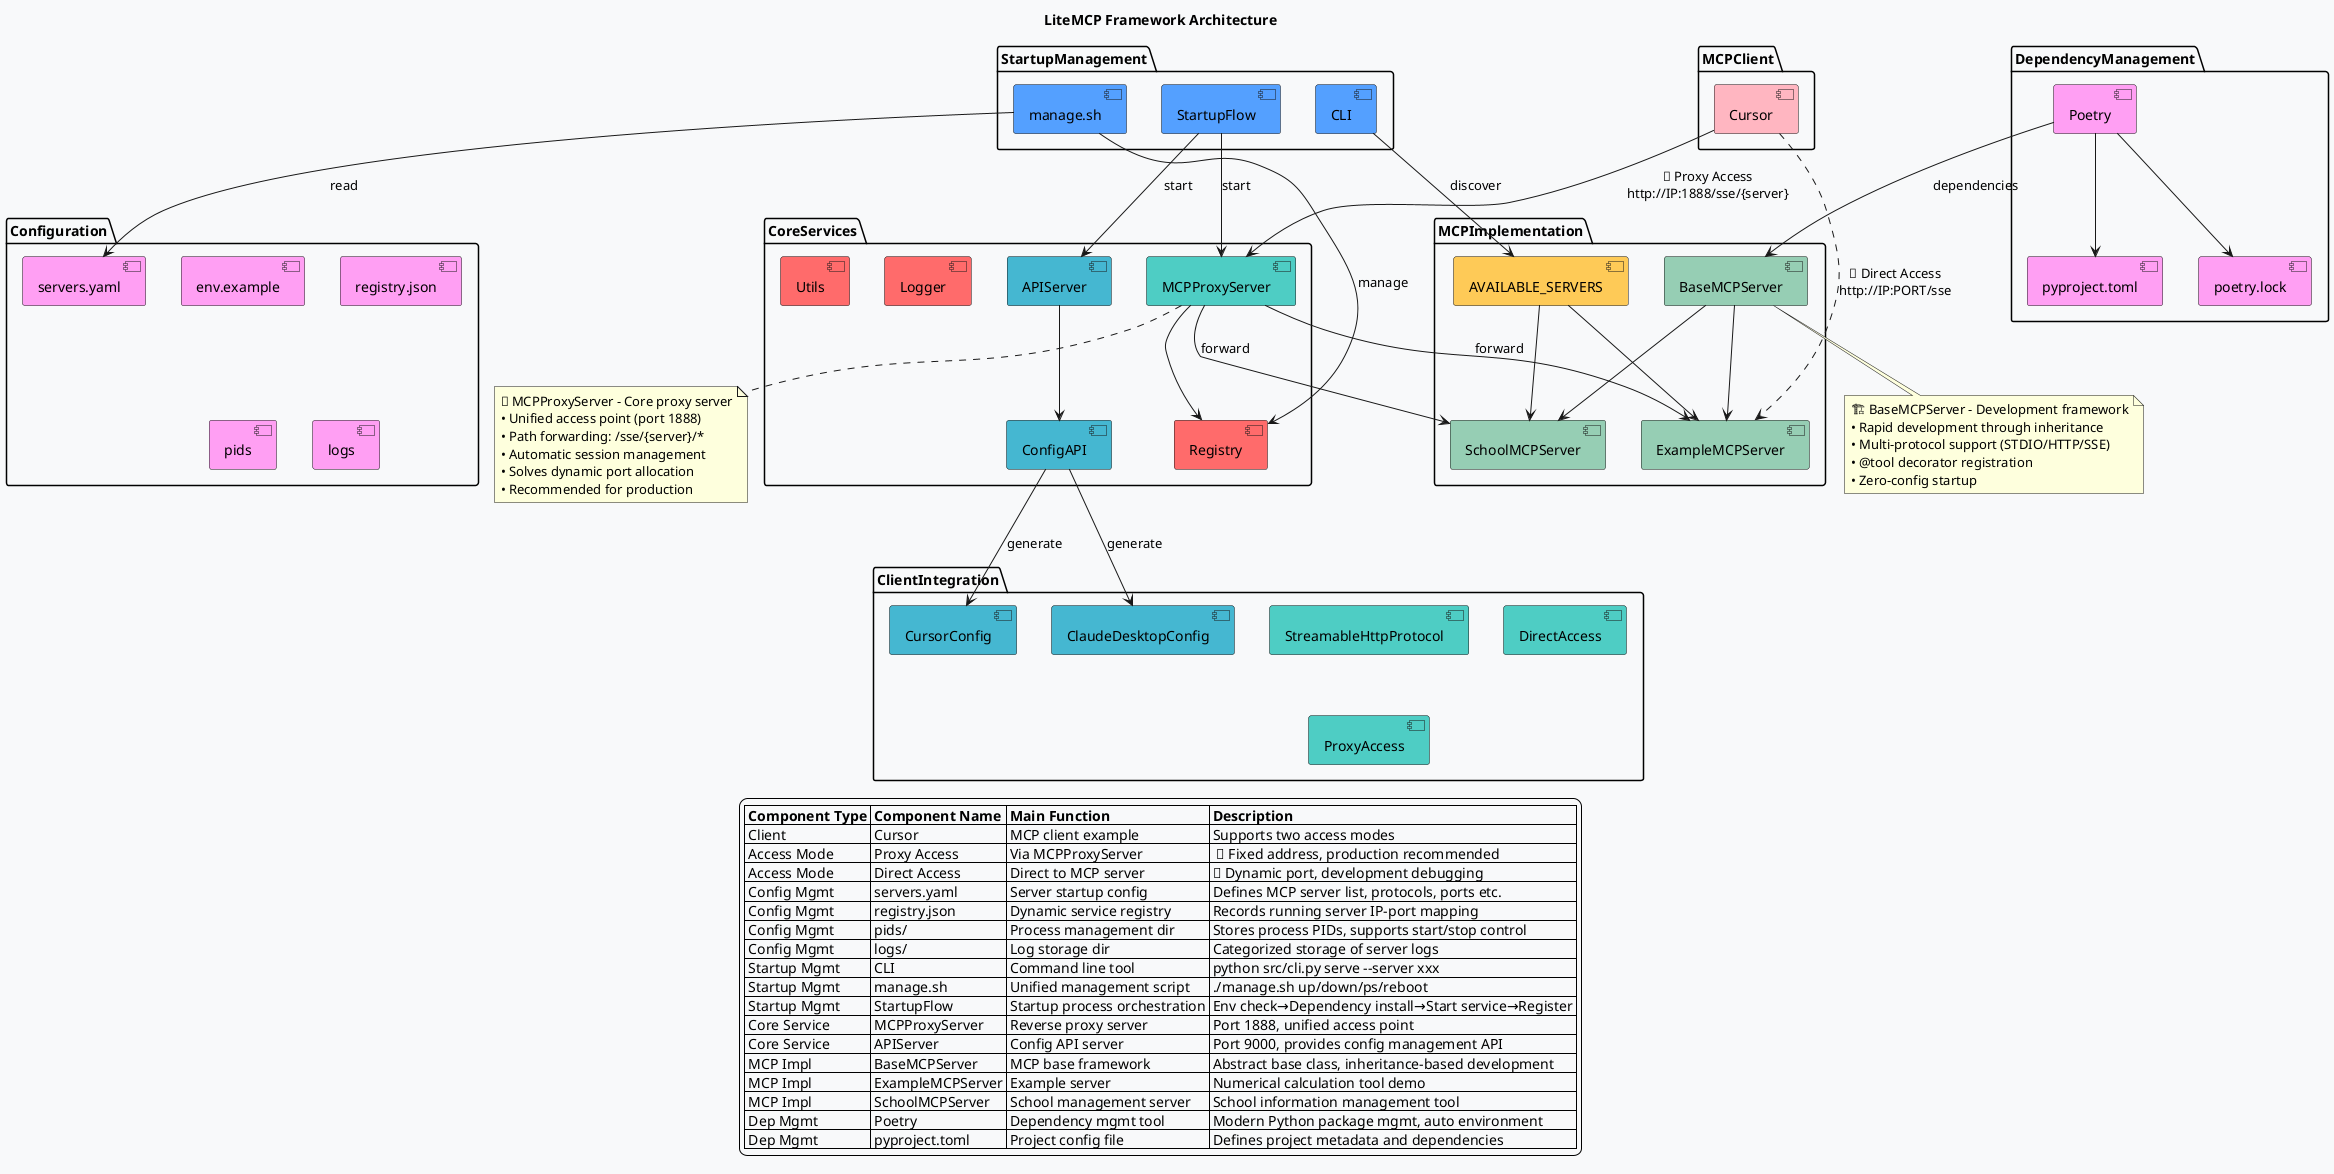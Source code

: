 @startuml
title LiteMCP Framework Architecture


skinparam backgroundColor #F8F9FA


package DependencyManagement {
    [Poetry] #FF9FF3
    [pyproject.toml] #FF9FF3
    [poetry.lock] #FF9FF3

    Poetry --> pyproject.toml
    Poetry --> poetry.lock
}


package Configuration {
    [servers.yaml] #FF9FF3
    [env.example] #FF9FF3
    [registry.json] #FF9FF3
    [pids] #FF9FF3
    [logs] #FF9FF3
}


package CoreServices {
    [MCPProxyServer] #4ECDC4
    [APIServer] #45B7D1
    [ConfigAPI] #45B7D1
    [Registry] #FF6B6B
    [Logger] #FF6B6B
    [Utils] #FF6B6B
    
    APIServer --> ConfigAPI
    MCPProxyServer --> Registry
}


package MCPImplementation {
    [BaseMCPServer] #96CEB4
    [ExampleMCPServer] #96CEB4
    [SchoolMCPServer] #96CEB4
    [AVAILABLE_SERVERS] #FECA57
    
    BaseMCPServer --> ExampleMCPServer
    BaseMCPServer --> SchoolMCPServer
    AVAILABLE_SERVERS --> ExampleMCPServer
    AVAILABLE_SERVERS --> SchoolMCPServer
}


package StartupManagement {
    [CLI] #54A0FF
    [manage.sh] #54A0FF
    [StartupFlow] #54A0FF
}


package ClientIntegration {
    [CursorConfig] #45B7D1
    [ClaudeDesktopConfig] #45B7D1
    [StreamableHttpProtocol] #4ECDC4
    [DirectAccess] #4ECDC4
    [ProxyAccess] #4ECDC4
}


package MCPClient {
    [Cursor] #FFB6C1
}


' Proxy access mode (Recommended) - Solid line
Cursor --> MCPProxyServer : 🌟 Proxy Access\nhttp://IP:1888/sse/{server}
MCPProxyServer --> ExampleMCPServer : forward
MCPProxyServer --> SchoolMCPServer : forward


' Direct access mode (Development debugging) - Dashed line
Cursor ..> ExampleMCPServer :  🔧 Direct Access\nhttp://IP:PORT/sse


' Other relationships
ConfigAPI --> CursorConfig : generate
ConfigAPI --> ClaudeDesktopConfig : generate
CLI --> AVAILABLE_SERVERS : discover
manage.sh --> servers.yaml : read
manage.sh --> Registry : manage
Poetry --> BaseMCPServer : dependencies
StartupFlow --> MCPProxyServer : start
StartupFlow --> APIServer : start


' Core component descriptions
note bottom of MCPProxyServer
🌟 MCPProxyServer - Core proxy server
• Unified access point (port 1888)
• Path forwarding: /sse/{server}/*
• Automatic session management
• Solves dynamic port allocation
• Recommended for production
end note


note bottom of BaseMCPServer
🏗️ BaseMCPServer - Development framework
• Rapid development through inheritance
• Multi-protocol support (STDIO/HTTP/SSE)
• @tool decorator registration
• Zero-config startup
end note


' Main component functionality table
legend bottom
|= Component Type |= Component Name |= Main Function |= Description |
| Client | Cursor | MCP client example | Supports two access modes |
| Access Mode | Proxy Access | Via MCPProxyServer |  🌟 Fixed address, production recommended |
| Access Mode | Direct Access | Direct to MCP server | 🔧 Dynamic port, development debugging |
| Config Mgmt | servers.yaml | Server startup config | Defines MCP server list, protocols, ports etc. |
| Config Mgmt | registry.json | Dynamic service registry | Records running server IP-port mapping |
| Config Mgmt | pids/ | Process management dir | Stores process PIDs, supports start/stop control |
| Config Mgmt | logs/ | Log storage dir | Categorized storage of server logs |
| Startup Mgmt | CLI | Command line tool | python src/cli.py serve --server xxx |
| Startup Mgmt | manage.sh | Unified management script | ./manage.sh up/down/ps/reboot |
| Startup Mgmt | StartupFlow | Startup process orchestration | Env check→Dependency install→Start service→Register |
| Core Service | MCPProxyServer | Reverse proxy server | Port 1888, unified access point |
| Core Service | APIServer | Config API server | Port 9000, provides config management API |
| MCP Impl | BaseMCPServer | MCP base framework | Abstract base class, inheritance-based development |
| MCP Impl | ExampleMCPServer | Example server | Numerical calculation tool demo |
| MCP Impl | SchoolMCPServer | School management server | School information management tool |
| Dep Mgmt | Poetry | Dependency mgmt tool | Modern Python package mgmt, auto environment |
| Dep Mgmt | pyproject.toml | Project config file | Defines project metadata and dependencies |
endlegend


@enduml